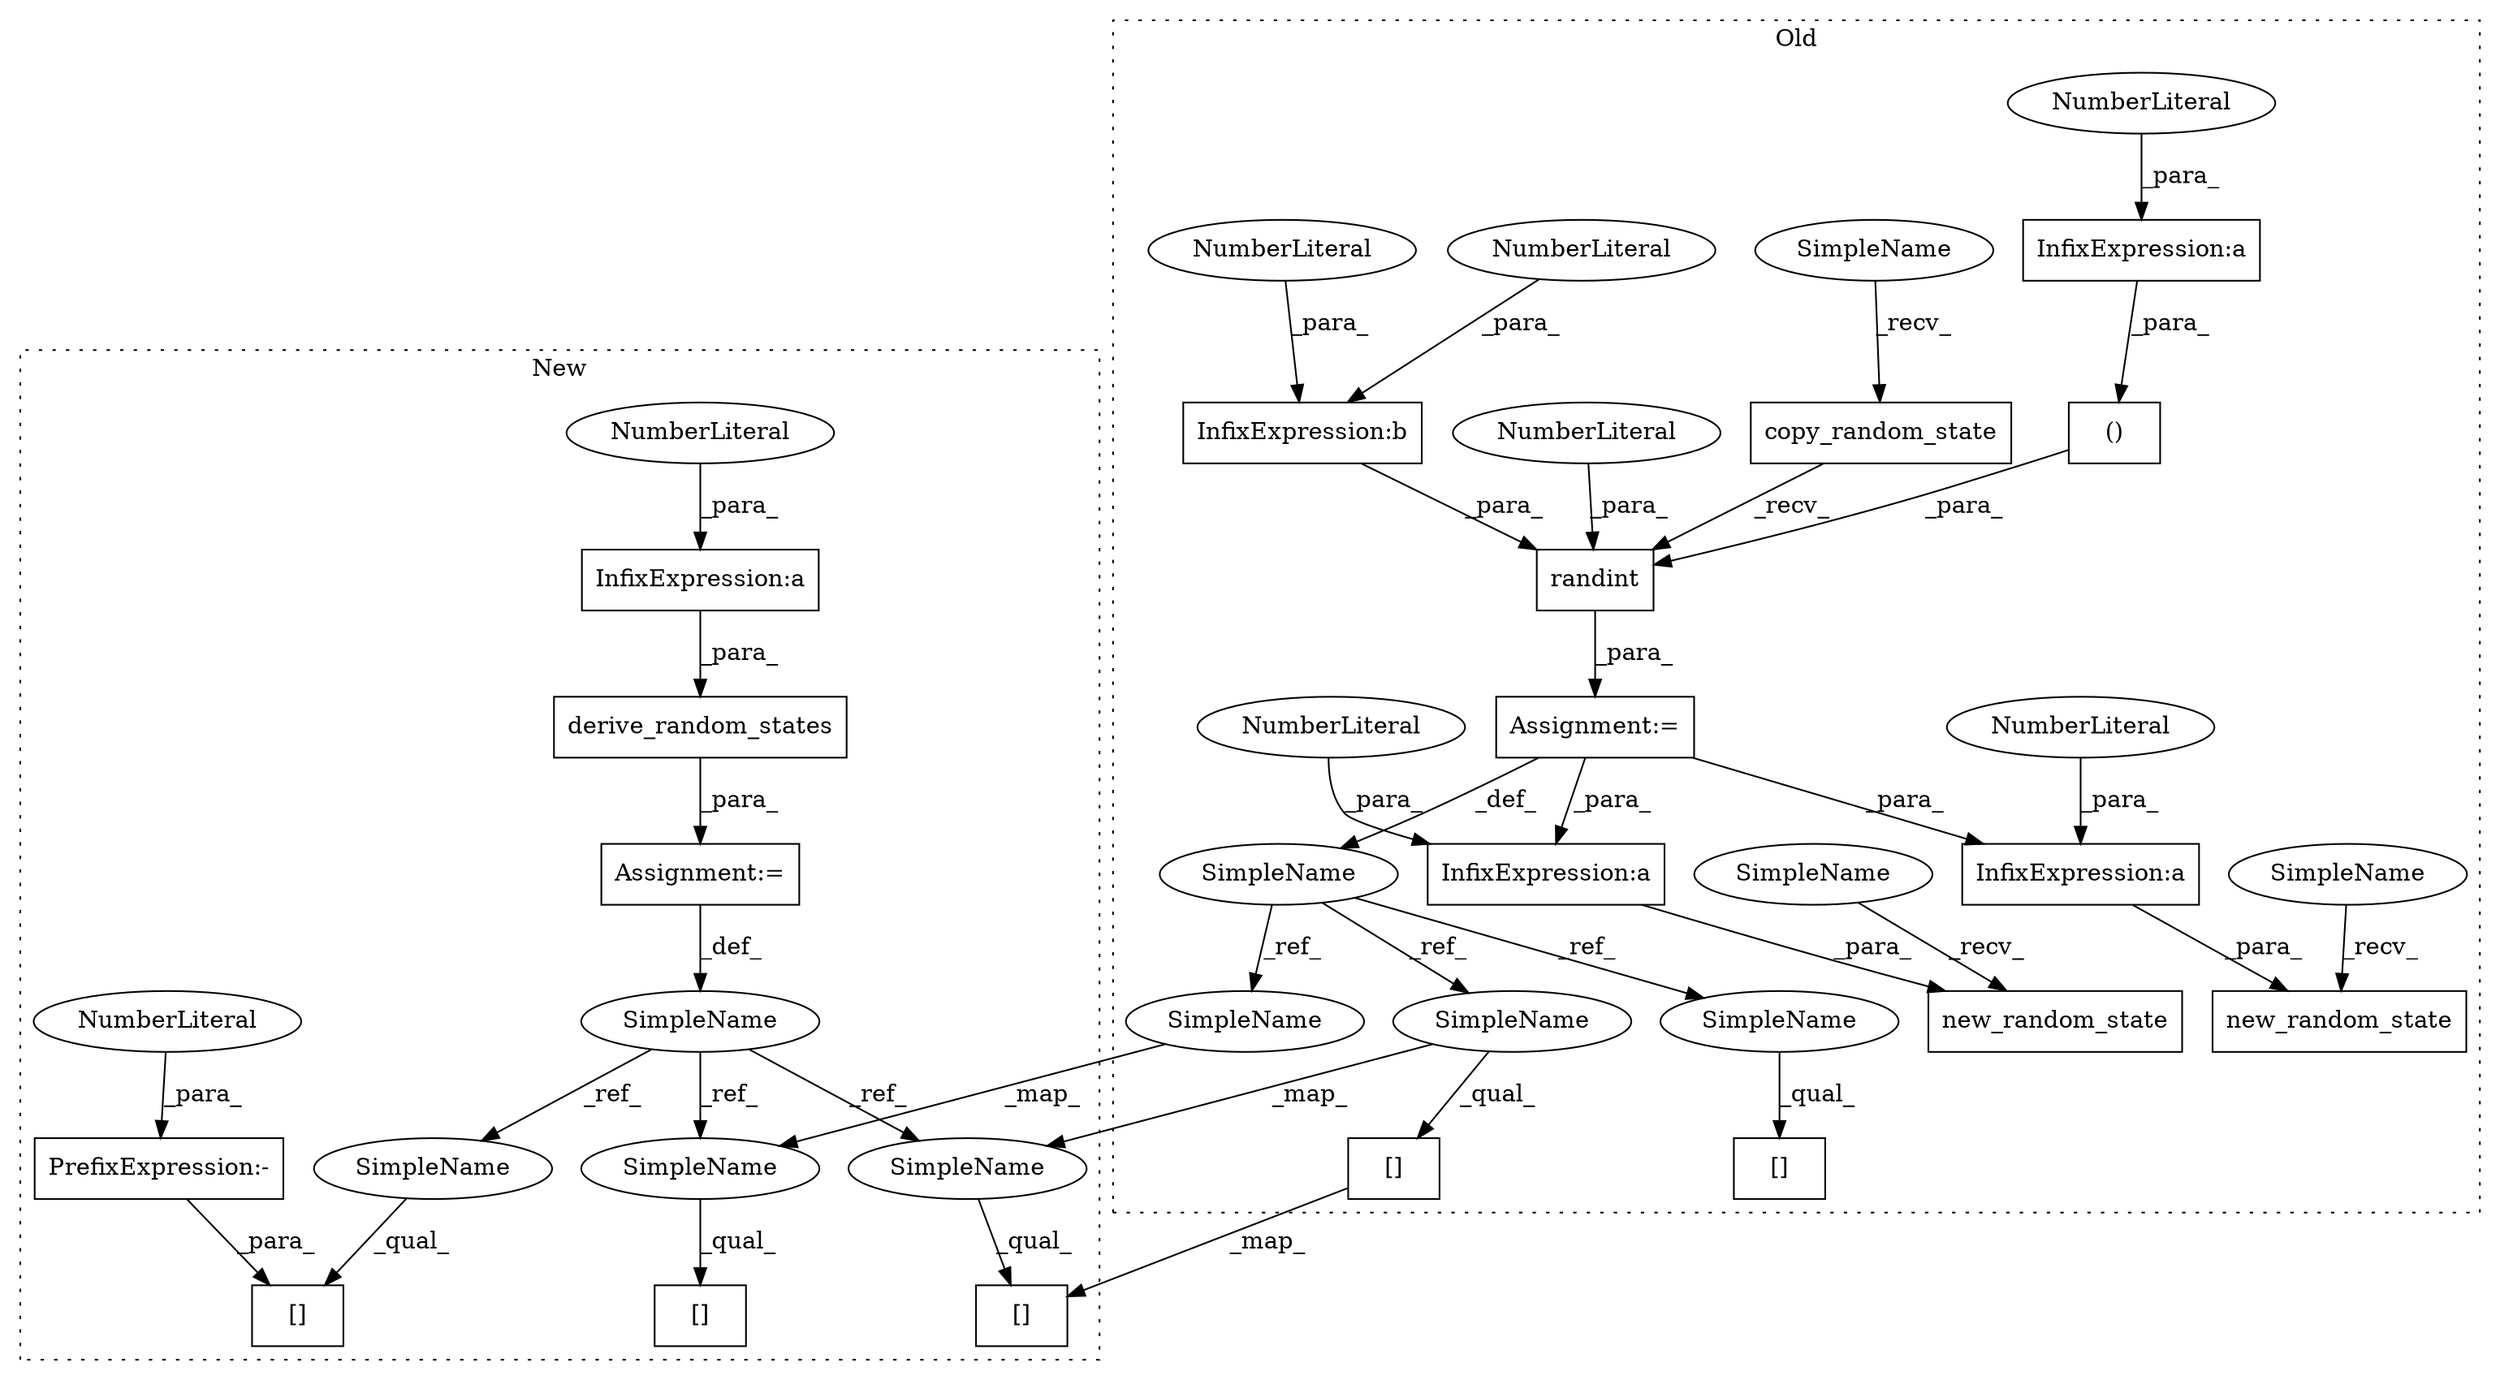 digraph G {
subgraph cluster0 {
1 [label="randint" a="32" s="64801,64862" l="8,2" shape="box"];
3 [label="new_random_state" a="32" s="65188,65222" l="17,1" shape="box"];
4 [label="InfixExpression:a" a="27" s="65214" l="3" shape="box"];
5 [label="NumberLiteral" a="34" s="64809" l="1" shape="ellipse"];
6 [label="[]" a="2" s="65085,65093" l="6,1" shape="box"];
8 [label="InfixExpression:b" a="27" s="64813" l="3" shape="box"];
9 [label="NumberLiteral" a="34" s="64816" l="1" shape="ellipse"];
10 [label="NumberLiteral" a="34" s="64811" l="2" shape="ellipse"];
12 [label="new_random_state" a="32" s="64948,64982" l="17,1" shape="box"];
13 [label="InfixExpression:a" a="27" s="64974" l="3" shape="box"];
15 [label="NumberLiteral" a="34" s="65217" l="5" shape="ellipse"];
16 [label="NumberLiteral" a="34" s="64977" l="5" shape="ellipse"];
18 [label="Assignment:=" a="7" s="64761" l="1" shape="box"];
19 [label="[]" a="2" s="65441,65449" l="6,1" shape="box"];
21 [label="InfixExpression:a" a="27" s="64857" l="3" shape="box"];
23 [label="()" a="106" s="64823" l="39" shape="box"];
24 [label="NumberLiteral" a="34" s="64860" l="1" shape="ellipse"];
26 [label="SimpleName" a="42" s="64756" l="5" shape="ellipse"];
29 [label="copy_random_state" a="32" s="64769,64799" l="18,1" shape="box"];
30 [label="SimpleName" a="42" s="65181" l="6" shape="ellipse"];
31 [label="SimpleName" a="42" s="64941" l="6" shape="ellipse"];
32 [label="SimpleName" a="42" s="64762" l="6" shape="ellipse"];
36 [label="SimpleName" a="42" s="65085" l="5" shape="ellipse"];
37 [label="SimpleName" a="42" s="65478" l="5" shape="ellipse"];
38 [label="SimpleName" a="42" s="65441" l="5" shape="ellipse"];
label = "Old";
style="dotted";
}
subgraph cluster1 {
2 [label="derive_random_states" a="32" s="65142,65189" l="21,1" shape="box"];
7 [label="[]" a="2" s="65629,65652" l="4,1" shape="box"];
11 [label="Assignment:=" a="7" s="65134" l="1" shape="box"];
14 [label="[]" a="2" s="65520,65526" l="4,1" shape="box"];
17 [label="SimpleName" a="42" s="65131" l="3" shape="ellipse"];
20 [label="[]" a="2" s="65603,65609" l="4,1" shape="box"];
22 [label="InfixExpression:a" a="27" s="65185" l="3" shape="box"];
25 [label="NumberLiteral" a="34" s="65188" l="1" shape="ellipse"];
27 [label="PrefixExpression:-" a="38" s="65524" l="1" shape="box"];
28 [label="NumberLiteral" a="34" s="65525" l="1" shape="ellipse"];
33 [label="SimpleName" a="42" s="65603" l="3" shape="ellipse"];
34 [label="SimpleName" a="42" s="65629" l="3" shape="ellipse"];
35 [label="SimpleName" a="42" s="65520" l="3" shape="ellipse"];
label = "New";
style="dotted";
}
1 -> 18 [label="_para_"];
2 -> 11 [label="_para_"];
4 -> 3 [label="_para_"];
5 -> 1 [label="_para_"];
8 -> 1 [label="_para_"];
9 -> 8 [label="_para_"];
10 -> 8 [label="_para_"];
11 -> 17 [label="_def_"];
13 -> 12 [label="_para_"];
15 -> 4 [label="_para_"];
16 -> 13 [label="_para_"];
17 -> 34 [label="_ref_"];
17 -> 33 [label="_ref_"];
17 -> 35 [label="_ref_"];
18 -> 13 [label="_para_"];
18 -> 4 [label="_para_"];
18 -> 26 [label="_def_"];
19 -> 20 [label="_map_"];
21 -> 23 [label="_para_"];
22 -> 2 [label="_para_"];
23 -> 1 [label="_para_"];
24 -> 21 [label="_para_"];
25 -> 22 [label="_para_"];
26 -> 38 [label="_ref_"];
26 -> 37 [label="_ref_"];
26 -> 36 [label="_ref_"];
27 -> 14 [label="_para_"];
28 -> 27 [label="_para_"];
29 -> 1 [label="_recv_"];
30 -> 3 [label="_recv_"];
31 -> 12 [label="_recv_"];
32 -> 29 [label="_recv_"];
33 -> 20 [label="_qual_"];
34 -> 7 [label="_qual_"];
35 -> 14 [label="_qual_"];
36 -> 6 [label="_qual_"];
37 -> 34 [label="_map_"];
38 -> 19 [label="_qual_"];
38 -> 33 [label="_map_"];
}